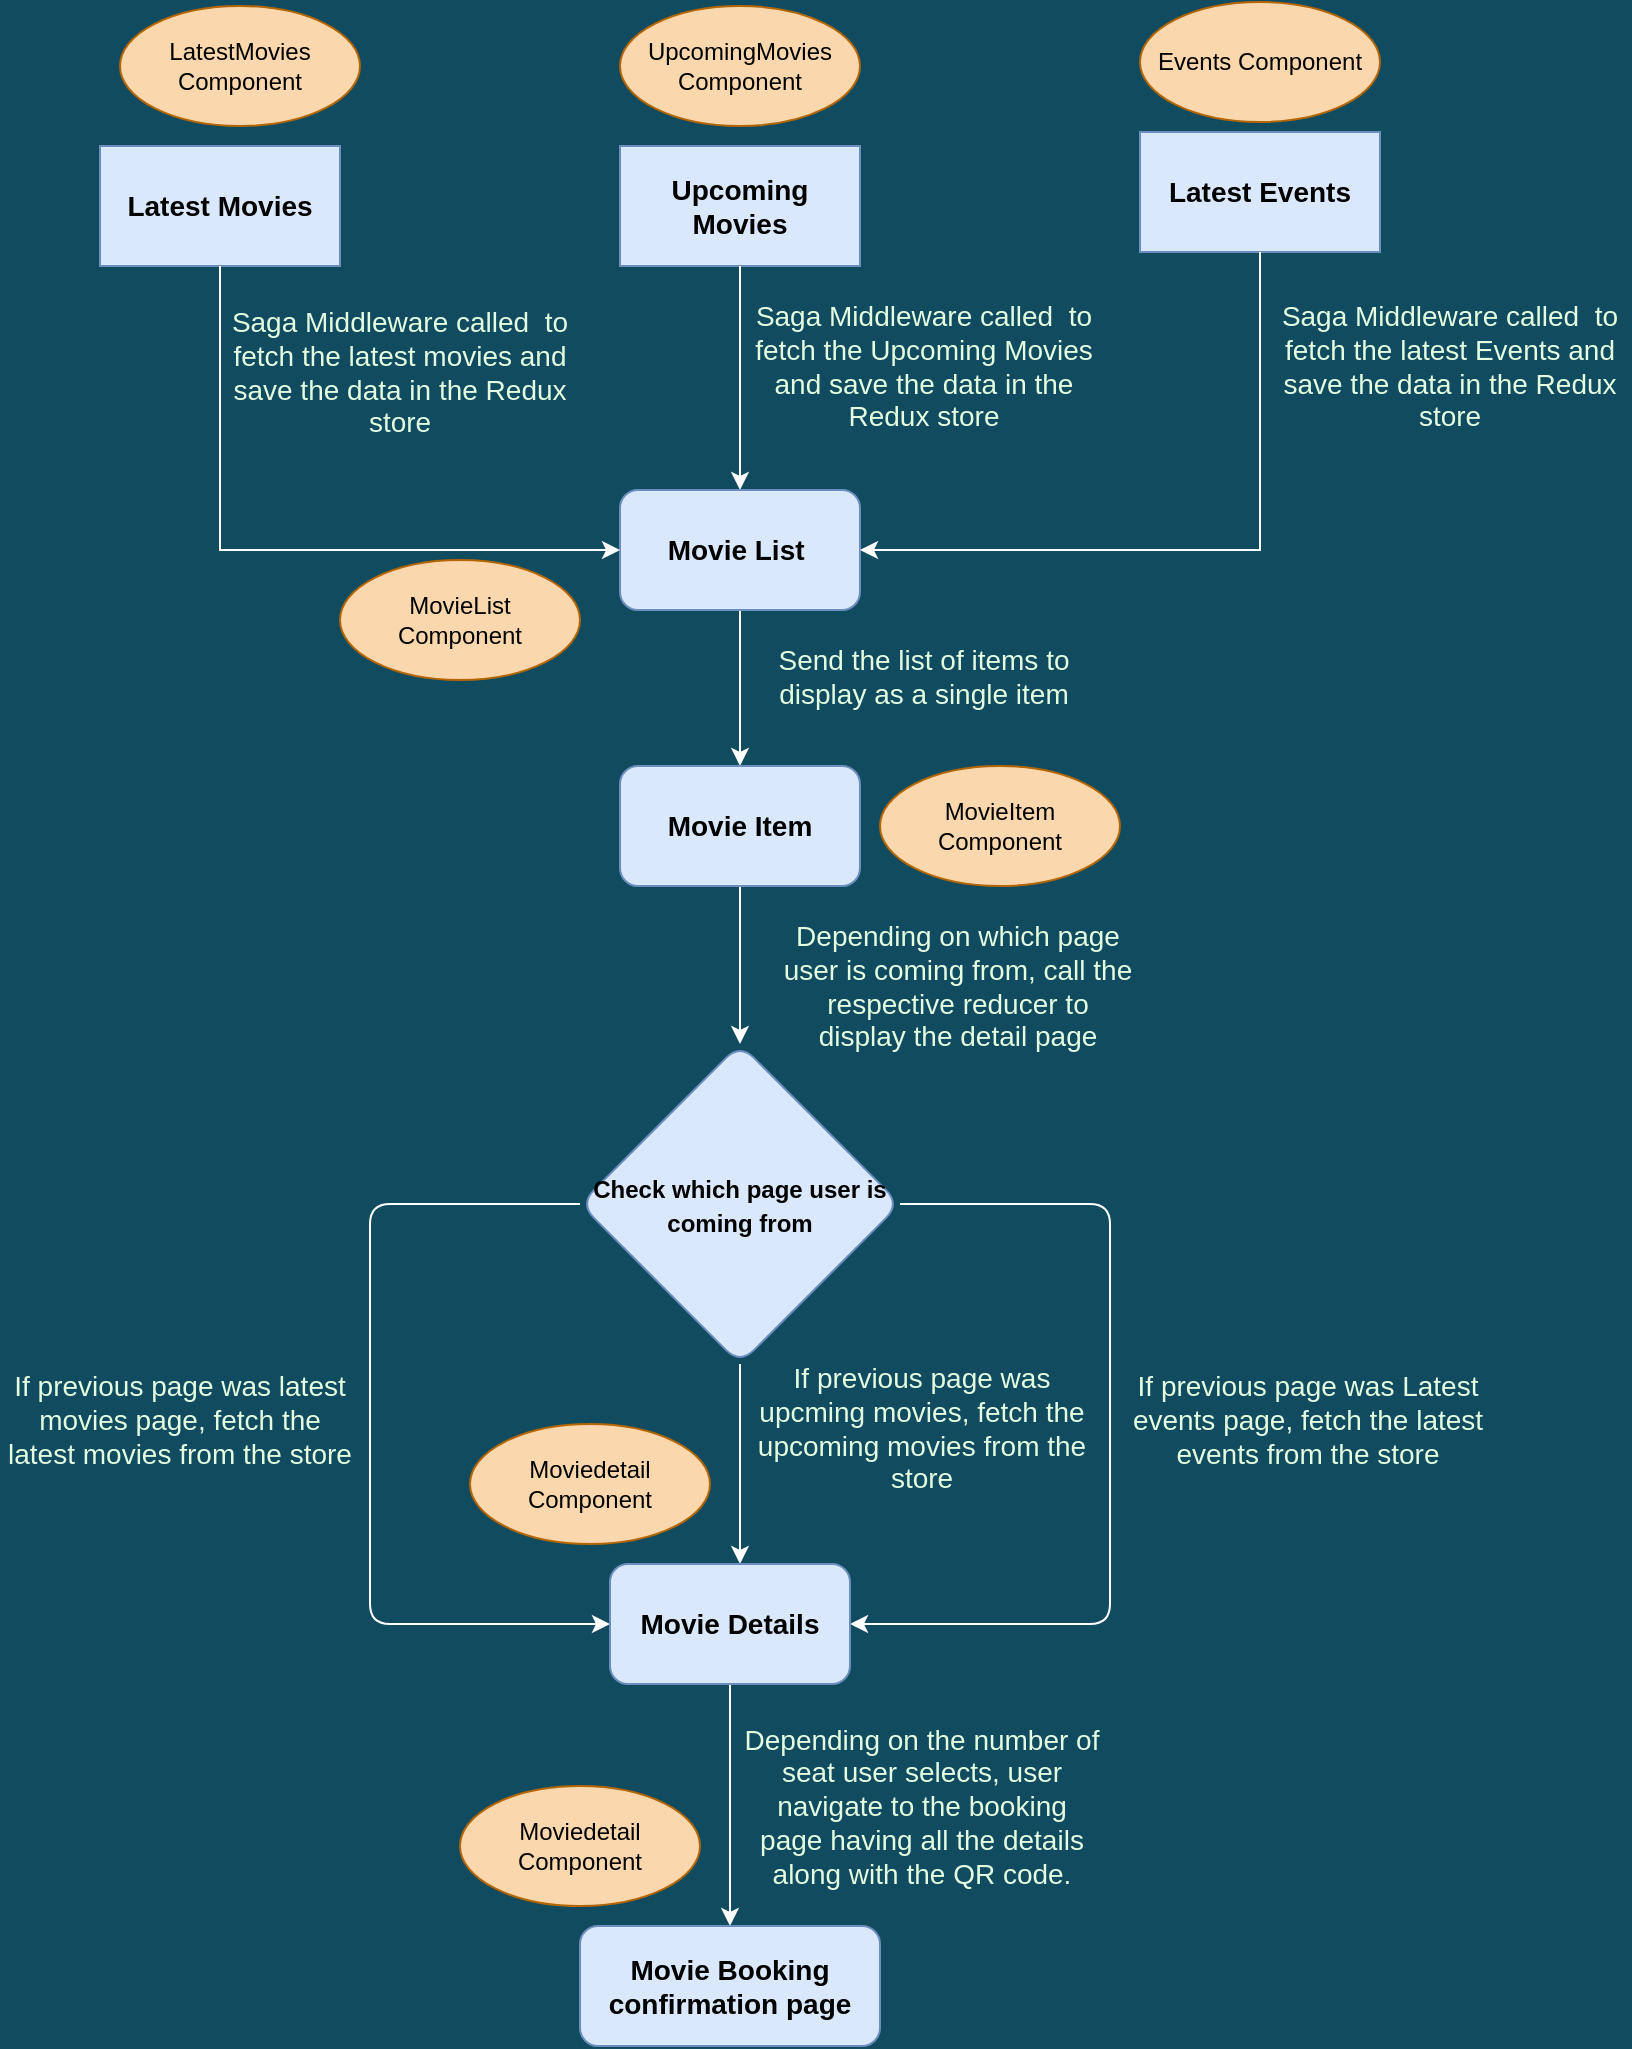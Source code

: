 <mxfile version="14.6.11" type="github">
  <diagram id="6XrNnMwTjizTvmi12s9V" name="Page-1">
    <mxGraphModel dx="1186" dy="599" grid="1" gridSize="10" guides="1" tooltips="1" connect="1" arrows="1" fold="1" page="1" pageScale="1" pageWidth="827" pageHeight="1169" background="#114B5F" math="0" shadow="0">
      <root>
        <mxCell id="0" />
        <mxCell id="1" parent="0" />
        <mxCell id="sbzjjTPY3tP2-vInJ4SF-1" value="Latest Movies" style="rounded=0;whiteSpace=wrap;html=1;fillColor=#dae8fc;strokeColor=#6c8ebf;fontSize=14;fontStyle=1" vertex="1" parent="1">
          <mxGeometry x="60" y="80" width="120" height="60" as="geometry" />
        </mxCell>
        <mxCell id="sbzjjTPY3tP2-vInJ4SF-2" value="Upcoming Movies" style="rounded=0;whiteSpace=wrap;html=1;fillColor=#dae8fc;strokeColor=#6c8ebf;fontSize=14;fontStyle=1" vertex="1" parent="1">
          <mxGeometry x="320" y="80" width="120" height="60" as="geometry" />
        </mxCell>
        <mxCell id="sbzjjTPY3tP2-vInJ4SF-3" value="Latest Events" style="rounded=0;whiteSpace=wrap;html=1;fillColor=#dae8fc;strokeColor=#6c8ebf;fontSize=14;fontStyle=1" vertex="1" parent="1">
          <mxGeometry x="580" y="73" width="120" height="60" as="geometry" />
        </mxCell>
        <mxCell id="sbzjjTPY3tP2-vInJ4SF-8" value="" style="edgeStyle=orthogonalEdgeStyle;rounded=0;orthogonalLoop=1;jettySize=auto;html=1;labelBackgroundColor=#114B5F;fontColor=#33FF99;strokeColor=#FFFFFF;" edge="1" parent="1" source="sbzjjTPY3tP2-vInJ4SF-2" target="sbzjjTPY3tP2-vInJ4SF-7">
          <mxGeometry relative="1" as="geometry" />
        </mxCell>
        <mxCell id="sbzjjTPY3tP2-vInJ4SF-14" value="" style="edgeStyle=orthogonalEdgeStyle;curved=0;rounded=1;sketch=0;orthogonalLoop=1;jettySize=auto;html=1;fontColor=#E4FDE1;fillColor=#F45B69;fontStyle=1;fontSize=12;strokeColor=#FFFFFF;" edge="1" parent="1" source="sbzjjTPY3tP2-vInJ4SF-7" target="sbzjjTPY3tP2-vInJ4SF-13">
          <mxGeometry relative="1" as="geometry" />
        </mxCell>
        <mxCell id="sbzjjTPY3tP2-vInJ4SF-7" value="Movie List&amp;nbsp;" style="rounded=1;whiteSpace=wrap;html=1;fillColor=#dae8fc;strokeColor=#6c8ebf;fontSize=14;fontStyle=1" vertex="1" parent="1">
          <mxGeometry x="320" y="252" width="120" height="60" as="geometry" />
        </mxCell>
        <mxCell id="sbzjjTPY3tP2-vInJ4SF-11" value="" style="edgeStyle=orthogonalEdgeStyle;rounded=0;orthogonalLoop=1;jettySize=auto;html=1;labelBackgroundColor=#114B5F;fontColor=#33FF99;strokeColor=#FFFFFF;" edge="1" parent="1" source="sbzjjTPY3tP2-vInJ4SF-3">
          <mxGeometry relative="1" as="geometry">
            <mxPoint x="700" y="210" as="sourcePoint" />
            <mxPoint x="440" y="282" as="targetPoint" />
            <Array as="points">
              <mxPoint x="640" y="282" />
            </Array>
          </mxGeometry>
        </mxCell>
        <mxCell id="sbzjjTPY3tP2-vInJ4SF-12" value="" style="edgeStyle=orthogonalEdgeStyle;rounded=0;orthogonalLoop=1;jettySize=auto;html=1;labelBackgroundColor=#114B5F;entryX=0;entryY=0.5;entryDx=0;entryDy=0;startArrow=none;exitX=0.5;exitY=1;exitDx=0;exitDy=0;fontColor=#33FF99;strokeColor=#FFFFFF;" edge="1" parent="1" source="sbzjjTPY3tP2-vInJ4SF-1" target="sbzjjTPY3tP2-vInJ4SF-7">
          <mxGeometry relative="1" as="geometry">
            <mxPoint x="80" y="270" as="sourcePoint" />
            <mxPoint x="70" y="270" as="targetPoint" />
            <Array as="points">
              <mxPoint x="120" y="282" />
            </Array>
          </mxGeometry>
        </mxCell>
        <mxCell id="sbzjjTPY3tP2-vInJ4SF-33" value="" style="edgeStyle=orthogonalEdgeStyle;curved=0;rounded=1;sketch=0;orthogonalLoop=1;jettySize=auto;html=1;fontSize=12;fontColor=#33FF99;strokeColor=#FFFFFF;fillColor=#F45B69;" edge="1" parent="1" source="sbzjjTPY3tP2-vInJ4SF-13" target="sbzjjTPY3tP2-vInJ4SF-32">
          <mxGeometry relative="1" as="geometry" />
        </mxCell>
        <mxCell id="sbzjjTPY3tP2-vInJ4SF-13" value="Movie Item" style="rounded=1;whiteSpace=wrap;html=1;fillColor=#dae8fc;strokeColor=#6c8ebf;fontStyle=1;fontSize=14;" vertex="1" parent="1">
          <mxGeometry x="320" y="390" width="120" height="60" as="geometry" />
        </mxCell>
        <mxCell id="sbzjjTPY3tP2-vInJ4SF-16" value="Saga Middleware called&amp;nbsp; to fetch the latest movies and save the data in the Redux store" style="text;html=1;strokeColor=none;fillColor=none;align=center;verticalAlign=middle;whiteSpace=wrap;rounded=0;sketch=0;fontSize=14;fontColor=#E4FDE1;" vertex="1" parent="1">
          <mxGeometry x="120" y="178" width="180" height="30" as="geometry" />
        </mxCell>
        <mxCell id="sbzjjTPY3tP2-vInJ4SF-23" value="Send the list of items to display as a single item" style="text;html=1;strokeColor=none;fillColor=none;align=center;verticalAlign=middle;whiteSpace=wrap;rounded=0;sketch=0;fontSize=14;fontColor=#E4FDE1;" vertex="1" parent="1">
          <mxGeometry x="382" y="330" width="180" height="30" as="geometry" />
        </mxCell>
        <mxCell id="sbzjjTPY3tP2-vInJ4SF-27" value="LatestMovies Component" style="ellipse;whiteSpace=wrap;html=1;rounded=0;sketch=0;fontSize=12;strokeColor=#b46504;fillColor=#fad7ac;" vertex="1" parent="1">
          <mxGeometry x="70" y="10" width="120" height="60" as="geometry" />
        </mxCell>
        <mxCell id="sbzjjTPY3tP2-vInJ4SF-28" value="UpcomingMovies Component" style="ellipse;whiteSpace=wrap;html=1;rounded=0;sketch=0;fontSize=12;strokeColor=#b46504;fillColor=#fad7ac;" vertex="1" parent="1">
          <mxGeometry x="320" y="10" width="120" height="60" as="geometry" />
        </mxCell>
        <mxCell id="sbzjjTPY3tP2-vInJ4SF-29" value="Events Component" style="ellipse;whiteSpace=wrap;html=1;rounded=0;sketch=0;fontSize=12;strokeColor=#b46504;fillColor=#fad7ac;" vertex="1" parent="1">
          <mxGeometry x="580" y="8" width="120" height="60" as="geometry" />
        </mxCell>
        <mxCell id="sbzjjTPY3tP2-vInJ4SF-30" value="MovieItem&lt;br&gt;Component" style="ellipse;whiteSpace=wrap;html=1;rounded=0;sketch=0;fontSize=12;strokeColor=#b46504;fillColor=#fad7ac;" vertex="1" parent="1">
          <mxGeometry x="450" y="390" width="120" height="60" as="geometry" />
        </mxCell>
        <mxCell id="sbzjjTPY3tP2-vInJ4SF-31" value="MovieList&lt;br&gt;Component" style="ellipse;whiteSpace=wrap;html=1;rounded=0;sketch=0;fontSize=12;strokeColor=#b46504;fillColor=#fad7ac;" vertex="1" parent="1">
          <mxGeometry x="180" y="287" width="120" height="60" as="geometry" />
        </mxCell>
        <mxCell id="sbzjjTPY3tP2-vInJ4SF-43" style="edgeStyle=orthogonalEdgeStyle;curved=0;rounded=1;sketch=0;orthogonalLoop=1;jettySize=auto;html=1;fontSize=12;fontColor=#33FF99;strokeColor=#FFFFFF;fillColor=#F45B69;entryX=0;entryY=0.5;entryDx=0;entryDy=0;" edge="1" parent="1" source="sbzjjTPY3tP2-vInJ4SF-32" target="sbzjjTPY3tP2-vInJ4SF-34">
          <mxGeometry relative="1" as="geometry">
            <mxPoint x="195" y="809" as="targetPoint" />
            <Array as="points">
              <mxPoint x="195" y="609" />
              <mxPoint x="195" y="819" />
            </Array>
          </mxGeometry>
        </mxCell>
        <mxCell id="sbzjjTPY3tP2-vInJ4SF-44" style="edgeStyle=orthogonalEdgeStyle;curved=0;rounded=1;sketch=0;orthogonalLoop=1;jettySize=auto;html=1;fontSize=12;fontColor=#33FF99;strokeColor=#FFFFFF;fillColor=#F45B69;entryX=1;entryY=0.5;entryDx=0;entryDy=0;" edge="1" parent="1" source="sbzjjTPY3tP2-vInJ4SF-32" target="sbzjjTPY3tP2-vInJ4SF-34">
          <mxGeometry relative="1" as="geometry">
            <mxPoint x="535" y="749" as="targetPoint" />
            <Array as="points">
              <mxPoint x="565" y="609" />
              <mxPoint x="565" y="819" />
            </Array>
          </mxGeometry>
        </mxCell>
        <mxCell id="sbzjjTPY3tP2-vInJ4SF-46" value="" style="edgeStyle=orthogonalEdgeStyle;curved=0;rounded=1;sketch=0;orthogonalLoop=1;jettySize=auto;html=1;fontSize=12;fontColor=#33FF99;strokeColor=#FFFFFF;fillColor=#F45B69;" edge="1" parent="1" source="sbzjjTPY3tP2-vInJ4SF-32" target="sbzjjTPY3tP2-vInJ4SF-34">
          <mxGeometry relative="1" as="geometry">
            <Array as="points">
              <mxPoint x="380" y="750" />
              <mxPoint x="380" y="750" />
            </Array>
          </mxGeometry>
        </mxCell>
        <mxCell id="sbzjjTPY3tP2-vInJ4SF-32" value="&lt;font style=&quot;font-size: 12px&quot;&gt;Check which page user is coming from&lt;/font&gt;" style="rhombus;whiteSpace=wrap;html=1;rounded=1;fontSize=14;fontStyle=1;strokeColor=#6c8ebf;fillColor=#dae8fc;" vertex="1" parent="1">
          <mxGeometry x="300" y="529" width="160" height="160" as="geometry" />
        </mxCell>
        <mxCell id="sbzjjTPY3tP2-vInJ4SF-59" value="" style="edgeStyle=orthogonalEdgeStyle;curved=0;rounded=1;sketch=0;orthogonalLoop=1;jettySize=auto;html=1;fontSize=12;fontColor=#33FF99;strokeColor=#FFFFFF;fillColor=#F45B69;" edge="1" parent="1" source="sbzjjTPY3tP2-vInJ4SF-34" target="sbzjjTPY3tP2-vInJ4SF-58">
          <mxGeometry relative="1" as="geometry" />
        </mxCell>
        <mxCell id="sbzjjTPY3tP2-vInJ4SF-34" value="Movie Details" style="rounded=1;whiteSpace=wrap;html=1;fillColor=#dae8fc;strokeColor=#6c8ebf;fontStyle=1;fontSize=14;" vertex="1" parent="1">
          <mxGeometry x="315" y="789" width="120" height="60" as="geometry" />
        </mxCell>
        <mxCell id="sbzjjTPY3tP2-vInJ4SF-41" value="Depending on which page user is coming from, call the respective reducer to display the detail page" style="text;html=1;strokeColor=none;fillColor=none;align=center;verticalAlign=middle;whiteSpace=wrap;rounded=0;sketch=0;fontSize=14;fontColor=#E4FDE1;" vertex="1" parent="1">
          <mxGeometry x="399" y="470" width="180" height="60" as="geometry" />
        </mxCell>
        <mxCell id="sbzjjTPY3tP2-vInJ4SF-47" value="Moviedetail&lt;br&gt;Component" style="ellipse;whiteSpace=wrap;html=1;rounded=0;sketch=0;fontSize=12;strokeColor=#b46504;fillColor=#fad7ac;" vertex="1" parent="1">
          <mxGeometry x="245" y="719" width="120" height="60" as="geometry" />
        </mxCell>
        <mxCell id="sbzjjTPY3tP2-vInJ4SF-49" value="If previous page was latest movies page, fetch the latest movies from the store" style="text;html=1;strokeColor=none;fillColor=none;align=center;verticalAlign=middle;whiteSpace=wrap;rounded=0;sketch=0;fontSize=14;fontColor=#E4FDE1;" vertex="1" parent="1">
          <mxGeometry x="10" y="687" width="180" height="60" as="geometry" />
        </mxCell>
        <mxCell id="sbzjjTPY3tP2-vInJ4SF-51" value="If previous page was upcming movies, fetch the upcoming movies from the store" style="text;html=1;strokeColor=none;fillColor=none;align=center;verticalAlign=middle;whiteSpace=wrap;rounded=0;sketch=0;fontSize=14;fontColor=#E4FDE1;" vertex="1" parent="1">
          <mxGeometry x="381" y="691" width="180" height="60" as="geometry" />
        </mxCell>
        <mxCell id="sbzjjTPY3tP2-vInJ4SF-52" value="If previous page was Latest events page, fetch the latest events from the store" style="text;html=1;strokeColor=none;fillColor=none;align=center;verticalAlign=middle;whiteSpace=wrap;rounded=0;sketch=0;fontSize=14;fontColor=#E4FDE1;" vertex="1" parent="1">
          <mxGeometry x="574" y="687" width="180" height="60" as="geometry" />
        </mxCell>
        <mxCell id="sbzjjTPY3tP2-vInJ4SF-54" value="Saga Middleware called&amp;nbsp; to fetch the latest Events and save the data in the Redux store" style="text;html=1;strokeColor=none;fillColor=none;align=center;verticalAlign=middle;whiteSpace=wrap;rounded=0;sketch=0;fontSize=14;fontColor=#E4FDE1;" vertex="1" parent="1">
          <mxGeometry x="645" y="175" width="180" height="30" as="geometry" />
        </mxCell>
        <mxCell id="sbzjjTPY3tP2-vInJ4SF-55" value="Saga Middleware called&amp;nbsp; to fetch the Upcoming Movies and save the data in the Redux store" style="text;html=1;strokeColor=none;fillColor=none;align=center;verticalAlign=middle;whiteSpace=wrap;rounded=0;sketch=0;fontSize=14;fontColor=#E4FDE1;" vertex="1" parent="1">
          <mxGeometry x="382" y="175" width="180" height="30" as="geometry" />
        </mxCell>
        <mxCell id="sbzjjTPY3tP2-vInJ4SF-58" value="Movie Booking confirmation page" style="rounded=1;whiteSpace=wrap;html=1;fillColor=#dae8fc;strokeColor=#6c8ebf;fontStyle=1;fontSize=14;" vertex="1" parent="1">
          <mxGeometry x="300" y="970" width="150" height="60" as="geometry" />
        </mxCell>
        <mxCell id="sbzjjTPY3tP2-vInJ4SF-60" value="Depending on the number of seat user selects, user navigate to the booking page having all the details along with the QR code." style="text;html=1;strokeColor=none;fillColor=none;align=center;verticalAlign=middle;whiteSpace=wrap;rounded=0;sketch=0;fontSize=14;fontColor=#E4FDE1;" vertex="1" parent="1">
          <mxGeometry x="381" y="880" width="180" height="60" as="geometry" />
        </mxCell>
        <mxCell id="sbzjjTPY3tP2-vInJ4SF-61" value="Moviedetail&lt;br&gt;Component" style="ellipse;whiteSpace=wrap;html=1;rounded=0;sketch=0;fontSize=12;strokeColor=#b46504;fillColor=#fad7ac;" vertex="1" parent="1">
          <mxGeometry x="240" y="900" width="120" height="60" as="geometry" />
        </mxCell>
      </root>
    </mxGraphModel>
  </diagram>
</mxfile>
